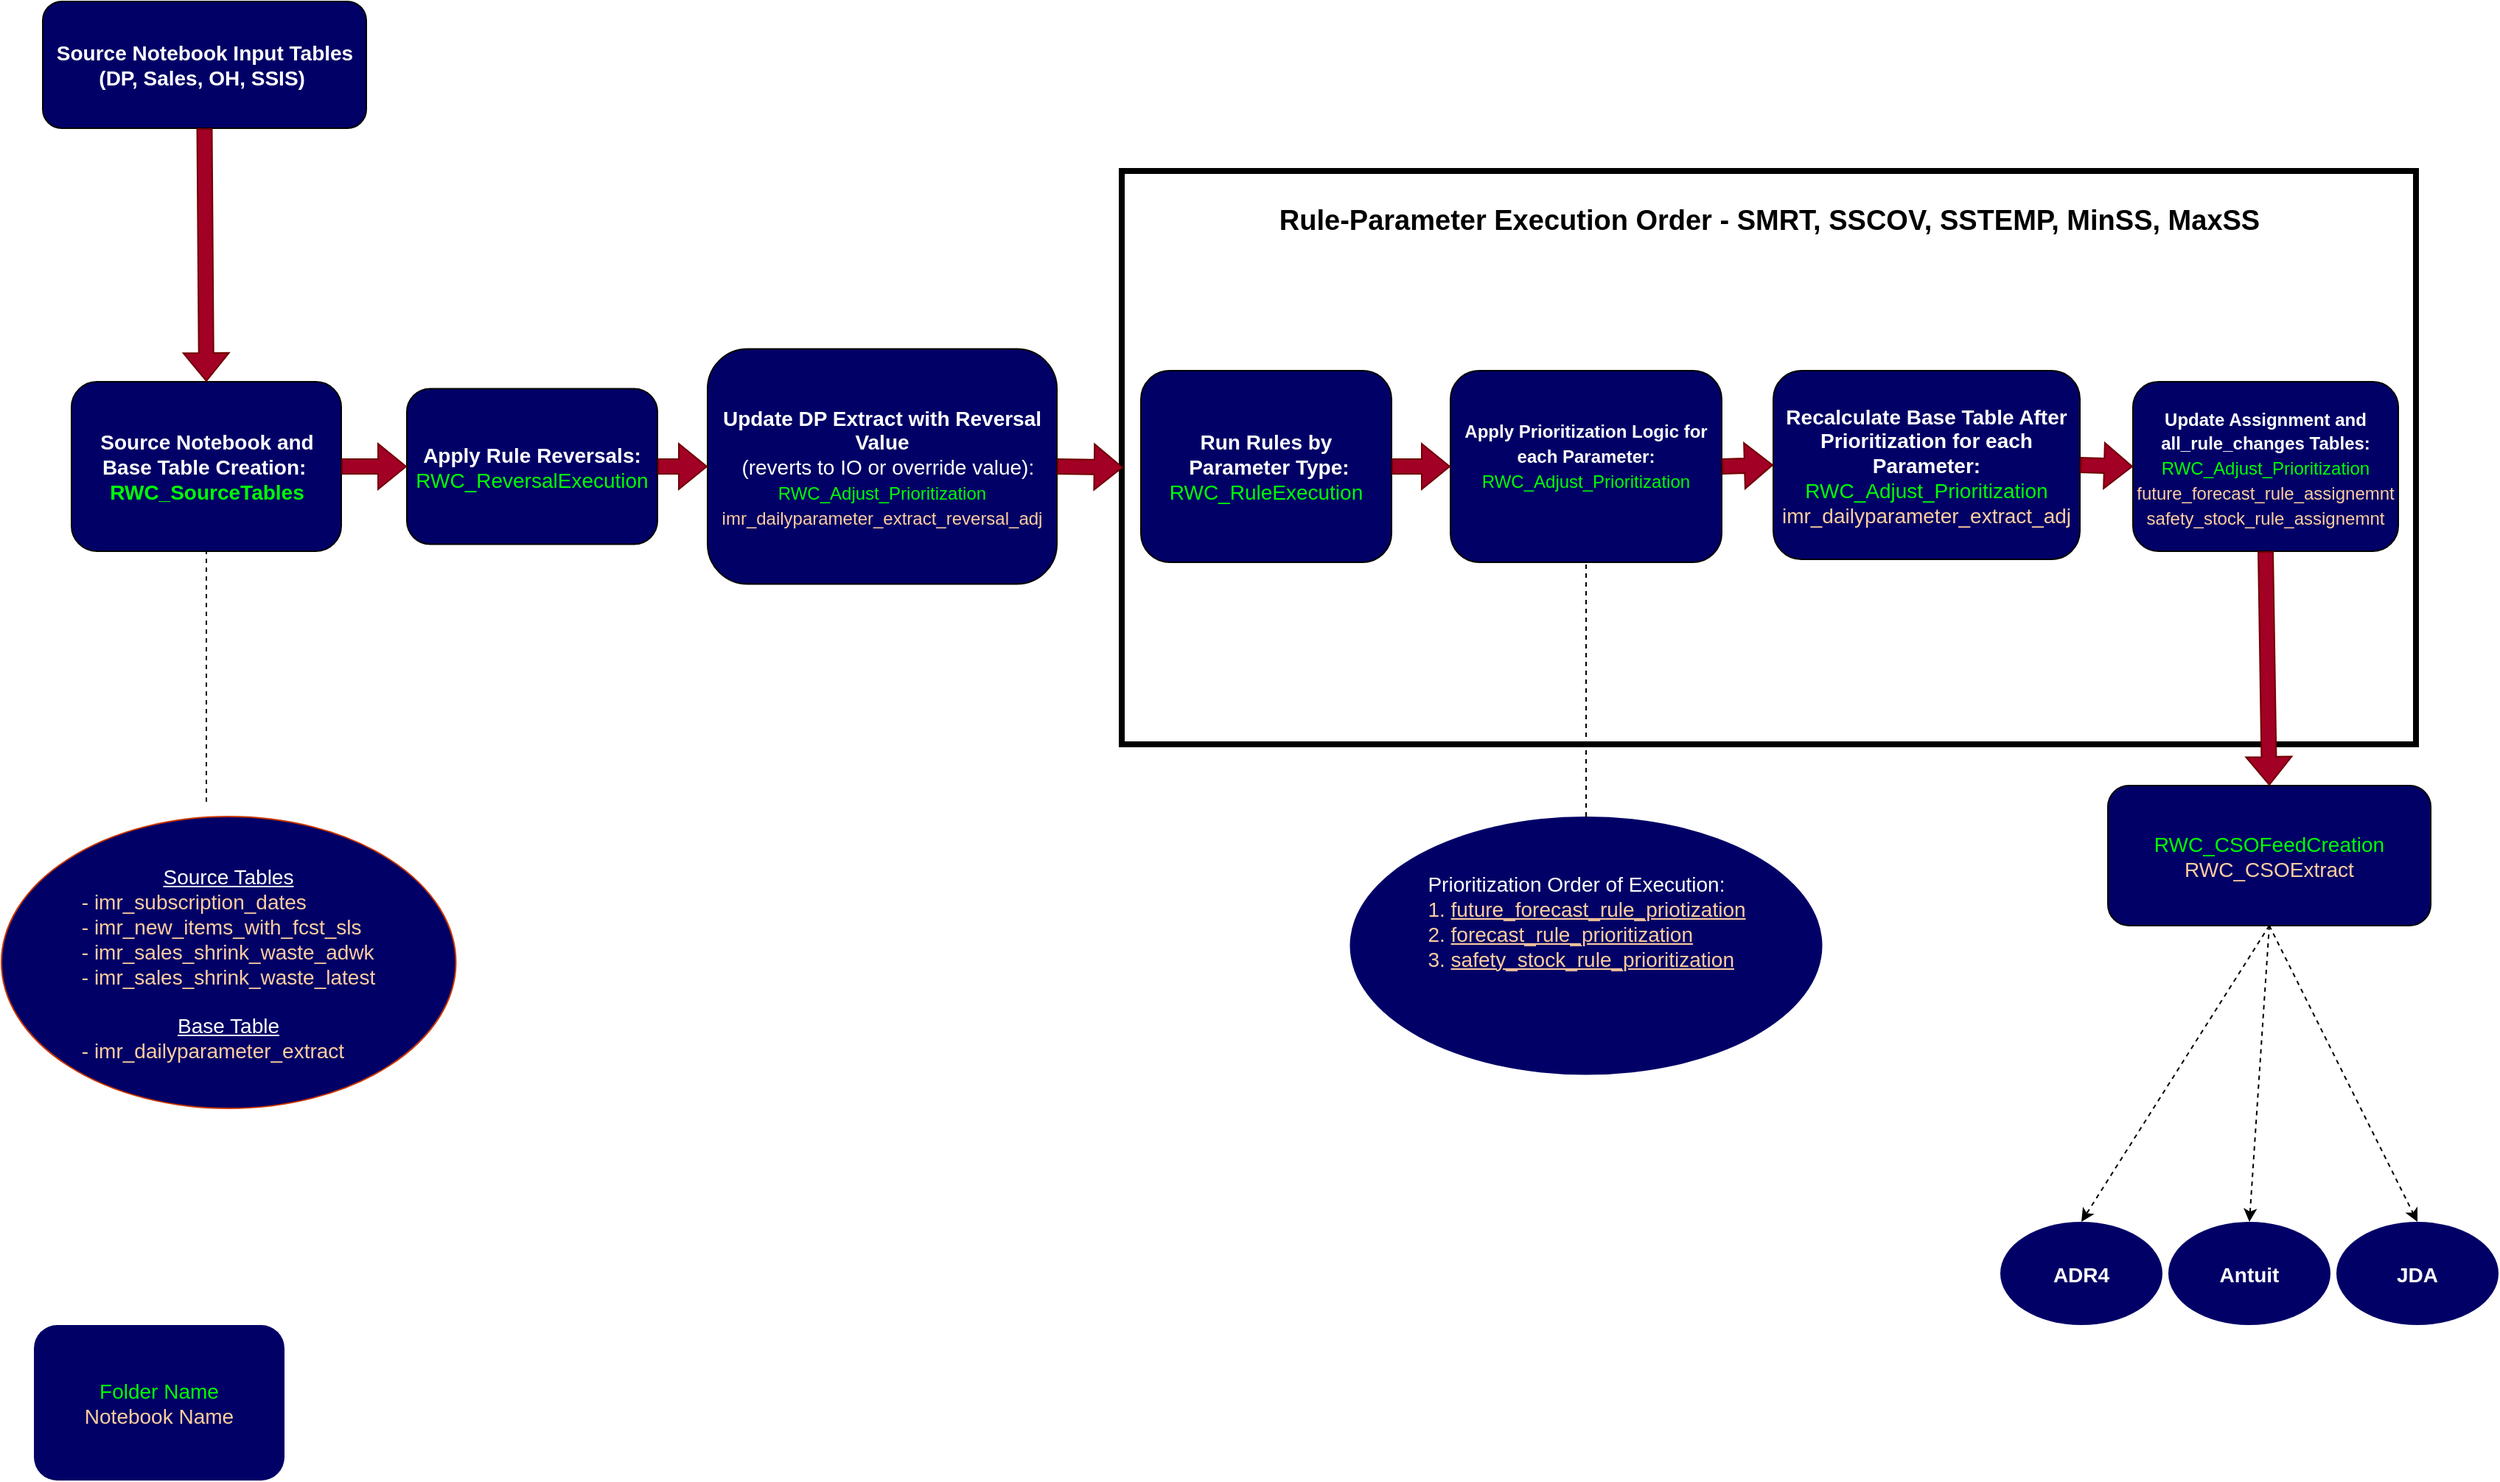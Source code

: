 <mxfile version="20.2.2" type="device" pages="2"><diagram id="yNTmGlAEmicfsNCrdYOY" name="Page-1"><mxGraphModel dx="3537" dy="1023" grid="0" gridSize="10" guides="1" tooltips="1" connect="1" arrows="1" fold="1" page="1" pageScale="1" pageWidth="1700" pageHeight="1100" math="0" shadow="0"><root><mxCell id="0"/><mxCell id="1" parent="0"/><mxCell id="GnfnFtb4_cy0Hr4-PtR--1" value="&lt;font style=&quot;font-size: 14px;&quot;&gt;&lt;font style=&quot;font-size: 14px;&quot; color=&quot;#ffffff&quot;&gt;&lt;b&gt;Source Notebook Input Tables (DP, Sales, OH, SSIS)&amp;nbsp;&lt;/b&gt;&lt;/font&gt;&lt;/font&gt;" style="rounded=1;whiteSpace=wrap;html=1;rotation=0;fillColor=#000066;fontSize=14;" parent="1" vertex="1"><mxGeometry x="-1668" y="76" width="219.5" height="86" as="geometry"/></mxCell><mxCell id="GnfnFtb4_cy0Hr4-PtR--2" value="&lt;p style=&quot;margin-top: 0pt; margin-bottom: 0pt; margin-left: 0in; direction: ltr; unicode-bidi: embed; word-break: normal; font-size: 14px;&quot;&gt;&lt;font color=&quot;#ffffff&quot; style=&quot;font-size: 14px;&quot;&gt;&lt;b&gt;Source Notebook and Base Table &lt;span style=&quot;font-size: 14px;&quot;&gt;Creation:&amp;nbsp;&lt;/span&gt;&lt;/b&gt;&lt;/font&gt;&lt;/p&gt;&lt;b style=&quot;&quot;&gt;&lt;font color=&quot;#00ff00&quot;&gt;RWC_SourceTables&lt;/font&gt;&lt;br&gt;&lt;/b&gt;" style="rounded=1;whiteSpace=wrap;html=1;rotation=0;fillColor=#000066;fontSize=14;" parent="1" vertex="1"><mxGeometry x="-1648.5" y="334" width="183" height="115" as="geometry"/></mxCell><mxCell id="GnfnFtb4_cy0Hr4-PtR--3" value="&lt;p style=&quot;margin-top: 0pt; margin-bottom: 0pt; margin-left: 0in; direction: ltr; unicode-bidi: embed; word-break: normal; font-size: 14px;&quot;&gt;&lt;/p&gt;&lt;font color=&quot;#ffffff&quot; style=&quot;font-size: 14px;&quot;&gt;&lt;span style=&quot;background-color: initial; font-size: 14px;&quot;&gt;&lt;b&gt;Update DP Extract with Reversal Value&lt;br&gt;&amp;nbsp;&amp;nbsp;&lt;/b&gt;(reverts to IO or override value):&lt;br&gt;&lt;/span&gt;&lt;/font&gt;&lt;font style=&quot;font-size: 12px;&quot;&gt;&lt;font color=&quot;#00ff00&quot;&gt;RWC_Adjust_Prioritization&lt;/font&gt;&lt;br&gt;&lt;font color=&quot;#ffce9f&quot;&gt;imr_dailyparameter_extract_reversal_adj&lt;/font&gt;&lt;/font&gt;" style="rounded=1;whiteSpace=wrap;html=1;rotation=0;fillColor=#000066;arcSize=17;fontSize=14;" parent="1" vertex="1"><mxGeometry x="-1217" y="311.75" width="237" height="159.5" as="geometry"/></mxCell><mxCell id="GnfnFtb4_cy0Hr4-PtR--4" value="&lt;p style=&quot;margin-top: 0pt; margin-bottom: 0pt; margin-left: 0in; direction: ltr; unicode-bidi: embed; word-break: normal; font-size: 14px;&quot;&gt;&lt;/p&gt;&lt;span style=&quot;background-color: initial; font-size: 14px;&quot;&gt;&lt;b style=&quot;color: rgb(255, 255, 255);&quot;&gt;Apply Rule Reversals:&lt;/b&gt;&lt;br&gt;&lt;font color=&quot;#00ff00&quot;&gt;RWC_&lt;/font&gt;&lt;/span&gt;&lt;span style=&quot;background-color: initial; font-size: 14px;&quot;&gt;&lt;font color=&quot;#00ff00&quot;&gt;ReversalExecution&lt;/font&gt;&lt;/span&gt;" style="rounded=1;whiteSpace=wrap;html=1;rotation=0;fillColor=#000066;fontSize=14;" parent="1" vertex="1"><mxGeometry x="-1421" y="338.75" width="170" height="105.5" as="geometry"/></mxCell><mxCell id="k1xJIkgW6s5I7IPZYgrX-26" value="" style="verticalLabelPosition=bottom;verticalAlign=top;html=1;shape=mxgraph.basic.rect;fillColor2=none;strokeWidth=4;size=14.12;indent=5;fontSize=14;" parent="1" vertex="1"><mxGeometry x="-936" y="191" width="878" height="389" as="geometry"/></mxCell><mxCell id="k1xJIkgW6s5I7IPZYgrX-31" value="&lt;p style=&quot;margin-top: 0pt; margin-bottom: 0pt; margin-left: 0in; direction: ltr; unicode-bidi: embed; word-break: normal; font-size: 14px;&quot;&gt;&lt;/p&gt;&lt;span style=&quot;color: rgb(255, 255, 255); background-color: initial; font-size: 14px;&quot;&gt;&lt;b&gt;Run Rules by&lt;br&gt;&amp;nbsp;Parameter Type:&lt;/b&gt;&lt;br&gt;&lt;/span&gt;&lt;font color=&quot;#00ff00&quot;&gt;&lt;span style=&quot;background-color: initial;&quot;&gt;RWC_&lt;/span&gt;&lt;span style=&quot;background-color: initial;&quot;&gt;RuleExecution&lt;/span&gt;&lt;/font&gt;" style="rounded=1;whiteSpace=wrap;html=1;rotation=0;fillColor=#000066;fontSize=14;" parent="1" vertex="1"><mxGeometry x="-923" y="326.5" width="170" height="130" as="geometry"/></mxCell><mxCell id="k1xJIkgW6s5I7IPZYgrX-34" value="&lt;font style=&quot;font-size: 14px;&quot;&gt;&lt;b style=&quot;color: rgb(255, 255, 255);&quot;&gt;Recalculate Base Table After Prioritization for each Parameter:&lt;br&gt;&lt;/b&gt;&lt;font color=&quot;#00ff00&quot;&gt;RWC_Adjust_Prioritization&lt;/font&gt;&lt;br&gt;&lt;/font&gt;&lt;font color=&quot;#ffce9f&quot;&gt;imr_dailyparameter_extract_adj&lt;/font&gt;" style="whiteSpace=wrap;html=1;fillColor=#000066;rounded=1;fontSize=14;" parent="1" vertex="1"><mxGeometry x="-494" y="326.5" width="208" height="128" as="geometry"/></mxCell><mxCell id="k1xJIkgW6s5I7IPZYgrX-36" value="&lt;font style=&quot;font-size: 12px;&quot;&gt;&lt;font color=&quot;#ffffff&quot; style=&quot;&quot;&gt;&lt;b style=&quot;&quot;&gt;Update Assignment and all_rule_changes Tables:&lt;/b&gt;&lt;br style=&quot;&quot;&gt;&lt;/font&gt;&lt;font color=&quot;#00ff00&quot;&gt;RWC_Adjust_Prioritization&lt;br&gt;&lt;/font&gt;&lt;/font&gt;&lt;font color=&quot;#ffce9f&quot;&gt;&lt;font style=&quot;font-size: 12px;&quot;&gt;future_forecast_rule_assignemnt&lt;/font&gt;&lt;br&gt;&lt;font style=&quot;font-size: 12px;&quot;&gt;safety_stock_rule_assignemnt&lt;/font&gt;&lt;/font&gt;" style="whiteSpace=wrap;html=1;fillColor=#000066;rounded=1;fontSize=14;" parent="1" vertex="1"><mxGeometry x="-250" y="334" width="180" height="115" as="geometry"/></mxCell><mxCell id="k1xJIkgW6s5I7IPZYgrX-40" value="" style="endArrow=none;dashed=1;html=1;rounded=0;fontSize=14;fontColor=#33001A;entryX=0.5;entryY=1;entryDx=0;entryDy=0;exitX=0.5;exitY=0;exitDx=0;exitDy=0;" parent="1" source="3EH_hlcE33Tdtal4TkZ8-1" target="aYvSOS9Vj9qiKxC63XmV-6" edge="1"><mxGeometry width="50" height="50" relative="1" as="geometry"><mxPoint x="-621" y="652.5" as="sourcePoint"/><mxPoint x="-595.5" y="456.5" as="targetPoint"/></mxGeometry></mxCell><mxCell id="k1xJIkgW6s5I7IPZYgrX-41" value="&lt;p style=&quot;margin-top: 0pt; margin-bottom: 0pt; margin-left: 0in; direction: ltr; unicode-bidi: embed; word-break: normal; font-size: 14px;&quot;&gt;&lt;font color=&quot;#00ff00&quot;&gt;RWC_CSOFeedCreation&lt;/font&gt;&lt;/p&gt;&lt;p style=&quot;margin-top: 0pt; margin-bottom: 0pt; margin-left: 0in; direction: ltr; unicode-bidi: embed; word-break: normal; font-size: 14px;&quot;&gt;&lt;font color=&quot;#ffce9f&quot;&gt;RWC_CSOExtract&lt;/font&gt;&lt;/p&gt;" style="whiteSpace=wrap;html=1;fillColor=#000066;rounded=1;fontSize=14;" parent="1" vertex="1"><mxGeometry x="-267" y="608" width="219" height="95" as="geometry"/></mxCell><mxCell id="k1xJIkgW6s5I7IPZYgrX-71" value="" style="endArrow=classic;html=1;rounded=0;fontSize=14;fontColor=#FFFFFF;exitX=0.5;exitY=1;exitDx=0;exitDy=0;entryX=0.5;entryY=0;entryDx=0;entryDy=0;dashed=1;" parent="1" source="k1xJIkgW6s5I7IPZYgrX-41" target="3EH_hlcE33Tdtal4TkZ8-5" edge="1"><mxGeometry width="50" height="50" relative="1" as="geometry"><mxPoint x="-356" y="766" as="sourcePoint"/><mxPoint x="-294.5" y="882.5" as="targetPoint"/></mxGeometry></mxCell><mxCell id="k1xJIkgW6s5I7IPZYgrX-72" value="" style="endArrow=classic;html=1;rounded=0;fontSize=14;fontColor=#FFFFFF;entryX=0.5;entryY=0;entryDx=0;entryDy=0;dashed=1;exitX=0.5;exitY=1;exitDx=0;exitDy=0;" parent="1" source="k1xJIkgW6s5I7IPZYgrX-41" target="3EH_hlcE33Tdtal4TkZ8-3" edge="1"><mxGeometry width="50" height="50" relative="1" as="geometry"><mxPoint x="-230" y="721" as="sourcePoint"/><mxPoint x="-171" y="877" as="targetPoint"/></mxGeometry></mxCell><mxCell id="k1xJIkgW6s5I7IPZYgrX-73" value="" style="endArrow=classic;html=1;rounded=0;fontSize=14;fontColor=#FFFFFF;entryX=0.5;entryY=0;entryDx=0;entryDy=0;exitX=0.5;exitY=1;exitDx=0;exitDy=0;dashed=1;" parent="1" source="k1xJIkgW6s5I7IPZYgrX-41" target="3EH_hlcE33Tdtal4TkZ8-4" edge="1"><mxGeometry width="50" height="50" relative="1" as="geometry"><mxPoint x="-229" y="728" as="sourcePoint"/><mxPoint x="-58" y="877" as="targetPoint"/></mxGeometry></mxCell><mxCell id="aYvSOS9Vj9qiKxC63XmV-1" value="" style="shape=flexArrow;endArrow=classic;html=1;rounded=0;fillColor=#a20025;strokeColor=#6F0000;exitX=0.5;exitY=1;exitDx=0;exitDy=0;entryX=0.5;entryY=0;entryDx=0;entryDy=0;fontSize=14;" parent="1" source="GnfnFtb4_cy0Hr4-PtR--1" target="GnfnFtb4_cy0Hr4-PtR--2" edge="1"><mxGeometry width="50" height="50" relative="1" as="geometry"><mxPoint x="-1569" y="250" as="sourcePoint"/><mxPoint x="-1569" y="322" as="targetPoint"/></mxGeometry></mxCell><mxCell id="aYvSOS9Vj9qiKxC63XmV-3" value="" style="shape=flexArrow;endArrow=classic;html=1;rounded=0;fontSize=14;fillColor=#a20025;strokeColor=#6F0000;exitX=1;exitY=0.5;exitDx=0;exitDy=0;entryX=0;entryY=0.5;entryDx=0;entryDy=0;" parent="1" source="GnfnFtb4_cy0Hr4-PtR--2" target="GnfnFtb4_cy0Hr4-PtR--4" edge="1"><mxGeometry width="50" height="50" relative="1" as="geometry"><mxPoint x="-1511" y="543" as="sourcePoint"/><mxPoint x="-1427" y="543" as="targetPoint"/></mxGeometry></mxCell><mxCell id="aYvSOS9Vj9qiKxC63XmV-5" value="&lt;font style=&quot;font-size: 14px;&quot;&gt;&lt;u style=&quot;color: rgb(255, 255, 255);&quot;&gt;Source Tables&lt;/u&gt;&lt;br&gt;&lt;div style=&quot;text-align: left;&quot;&gt;&lt;font color=&quot;#ffce9f&quot;&gt;&lt;span style=&quot;background-color: initial;&quot;&gt;- imr_subscription_dates&lt;/span&gt;&lt;br&gt;&lt;span style=&quot;background-color: initial;&quot;&gt;- imr_new_items_with_fcst_sls&lt;/span&gt;&lt;br&gt;&lt;span style=&quot;background-color: initial;&quot;&gt;- imr_sales_shrink_waste_adwk&lt;/span&gt;&lt;br&gt;&lt;span style=&quot;background-color: initial;&quot;&gt;- imr_sales_shrink_waste_latest&lt;/span&gt;&lt;/font&gt;&lt;br&gt;&lt;/div&gt;&lt;div style=&quot;color: rgb(255, 255, 255);&quot;&gt;&lt;u style=&quot;background-color: initial;&quot;&gt;&lt;br&gt;&lt;/u&gt;&lt;/div&gt;&lt;div style=&quot;color: rgb(255, 255, 255);&quot;&gt;&lt;u style=&quot;background-color: initial;&quot;&gt;Base Table&lt;/u&gt;&lt;br&gt;&lt;/div&gt;&lt;div style=&quot;text-align: left;&quot;&gt;&lt;font color=&quot;#ffce9f&quot;&gt;- imr_dailyparameter_extract&lt;/font&gt;&lt;/div&gt;&lt;/font&gt;" style="ellipse;whiteSpace=wrap;html=1;fontSize=16;fillColor=#000066;fontColor=#000000;strokeColor=#C73500;" parent="1" vertex="1"><mxGeometry x="-1696" y="629" width="308.25" height="198" as="geometry"/></mxCell><mxCell id="aYvSOS9Vj9qiKxC63XmV-6" value="&lt;p style=&quot;margin-top: 0pt; margin-bottom: 0pt; margin-left: 0in; direction: ltr; unicode-bidi: embed; word-break: normal; font-size: 14px;&quot;&gt;&lt;/p&gt;&lt;font style=&quot;&quot;&gt;&lt;span style=&quot;background-color: initial; color: rgb(255, 255, 255);&quot;&gt;&lt;b style=&quot;&quot;&gt;&lt;font style=&quot;font-size: 12px;&quot;&gt;Apply Prioritization Logic for each Parameter:&lt;br&gt;&lt;/font&gt;&lt;/b&gt;&lt;/span&gt;&lt;font style=&quot;&quot;&gt;&lt;font style=&quot;font-size: 12px;&quot;&gt;&lt;font style=&quot;&quot; color=&quot;#00ff00&quot;&gt;RWC_Adjust_Prioritization&lt;/font&gt;&lt;br&gt;&lt;/font&gt;&lt;br&gt;&lt;/font&gt;&lt;/font&gt;" style="rounded=1;whiteSpace=wrap;html=1;rotation=0;fillColor=#000066;fontSize=14;" parent="1" vertex="1"><mxGeometry x="-713" y="326.5" width="184" height="130" as="geometry"/></mxCell><mxCell id="aYvSOS9Vj9qiKxC63XmV-8" value="" style="shape=flexArrow;endArrow=classic;html=1;rounded=0;fontSize=14;fillColor=#a20025;strokeColor=#6F0000;exitX=1;exitY=0.5;exitDx=0;exitDy=0;entryX=0;entryY=0.5;entryDx=0;entryDy=0;" parent="1" source="GnfnFtb4_cy0Hr4-PtR--4" target="GnfnFtb4_cy0Hr4-PtR--3" edge="1"><mxGeometry width="50" height="50" relative="1" as="geometry"><mxPoint x="-1271" y="475" as="sourcePoint"/><mxPoint x="-1222.5" y="475" as="targetPoint"/></mxGeometry></mxCell><mxCell id="aYvSOS9Vj9qiKxC63XmV-9" value="" style="shape=flexArrow;endArrow=classic;html=1;rounded=0;fontSize=14;fillColor=#a20025;strokeColor=#6F0000;exitX=1;exitY=0.5;exitDx=0;exitDy=0;entryX=0.001;entryY=0.517;entryDx=0;entryDy=0;entryPerimeter=0;" parent="1" source="GnfnFtb4_cy0Hr4-PtR--3" target="k1xJIkgW6s5I7IPZYgrX-26" edge="1"><mxGeometry width="50" height="50" relative="1" as="geometry"><mxPoint x="-1003" y="509" as="sourcePoint"/><mxPoint x="-954.5" y="509" as="targetPoint"/></mxGeometry></mxCell><mxCell id="aYvSOS9Vj9qiKxC63XmV-10" value="" style="shape=flexArrow;endArrow=classic;html=1;rounded=0;fontSize=14;fillColor=#a20025;strokeColor=#6F0000;exitX=1;exitY=0.5;exitDx=0;exitDy=0;entryX=0;entryY=0.5;entryDx=0;entryDy=0;" parent="1" source="k1xJIkgW6s5I7IPZYgrX-31" target="aYvSOS9Vj9qiKxC63XmV-6" edge="1"><mxGeometry width="50" height="50" relative="1" as="geometry"><mxPoint x="-745" y="476" as="sourcePoint"/><mxPoint x="-696.5" y="476" as="targetPoint"/></mxGeometry></mxCell><mxCell id="aYvSOS9Vj9qiKxC63XmV-11" value="" style="shape=flexArrow;endArrow=classic;html=1;rounded=0;fontSize=14;fillColor=#a20025;strokeColor=#6F0000;exitX=1;exitY=0.5;exitDx=0;exitDy=0;entryX=0;entryY=0.5;entryDx=0;entryDy=0;" parent="1" source="aYvSOS9Vj9qiKxC63XmV-6" target="k1xJIkgW6s5I7IPZYgrX-34" edge="1"><mxGeometry width="50" height="50" relative="1" as="geometry"><mxPoint x="-501.5" y="486" as="sourcePoint"/><mxPoint x="-453" y="486" as="targetPoint"/></mxGeometry></mxCell><mxCell id="aYvSOS9Vj9qiKxC63XmV-12" value="" style="shape=flexArrow;endArrow=classic;html=1;rounded=0;fontSize=14;fillColor=#a20025;strokeColor=#6F0000;exitX=1;exitY=0.5;exitDx=0;exitDy=0;entryX=0;entryY=0.5;entryDx=0;entryDy=0;" parent="1" source="k1xJIkgW6s5I7IPZYgrX-34" target="k1xJIkgW6s5I7IPZYgrX-36" edge="1"><mxGeometry width="50" height="50" relative="1" as="geometry"><mxPoint x="-266.25" y="499" as="sourcePoint"/><mxPoint x="-217.75" y="499" as="targetPoint"/></mxGeometry></mxCell><mxCell id="aYvSOS9Vj9qiKxC63XmV-13" value="" style="shape=flexArrow;endArrow=classic;html=1;rounded=0;fontSize=14;entryX=0.5;entryY=0;entryDx=0;entryDy=0;exitX=0.5;exitY=1;exitDx=0;exitDy=0;fillColor=#a20025;strokeColor=#6F0000;" parent="1" source="k1xJIkgW6s5I7IPZYgrX-36" target="k1xJIkgW6s5I7IPZYgrX-41" edge="1"><mxGeometry width="50" height="50" relative="1" as="geometry"><mxPoint x="-625" y="537" as="sourcePoint"/><mxPoint x="-575" y="487" as="targetPoint"/></mxGeometry></mxCell><mxCell id="3EH_hlcE33Tdtal4TkZ8-1" value="&lt;div style=&quot;font-size: 14px; text-align: left;&quot;&gt;&lt;span style=&quot;background-color: initial; color: rgb(255, 255, 255);&quot;&gt;Prioritization Order of Execution:&lt;/span&gt;&lt;br&gt;&lt;/div&gt;&lt;font style=&quot;font-size: 14px;&quot;&gt;&lt;div style=&quot;text-align: left;&quot;&gt;&lt;font color=&quot;#ffce9f&quot;&gt;&lt;span style=&quot;background-color: initial;&quot;&gt;1.&amp;nbsp;&lt;/span&gt;&lt;u style=&quot;background-color: initial;&quot;&gt;future_forecast_rule_priotization&lt;/u&gt;&lt;/font&gt;&lt;/div&gt;&lt;div style=&quot;text-align: left;&quot;&gt;&lt;font color=&quot;#ffce9f&quot;&gt;&lt;span style=&quot;background-color: initial;&quot;&gt;2.&amp;nbsp;&lt;/span&gt;&lt;u style=&quot;background-color: initial;&quot;&gt;forecast_rule_prioritization&lt;/u&gt;&lt;/font&gt;&lt;/div&gt;&lt;div style=&quot;text-align: left;&quot;&gt;&lt;font color=&quot;#ffce9f&quot;&gt;&lt;span style=&quot;background-color: initial;&quot;&gt;3.&amp;nbsp;&lt;/span&gt;&lt;u style=&quot;background-color: initial;&quot;&gt;safety_stock_rule_prioritization&lt;/u&gt;&lt;/font&gt;&lt;/div&gt;&lt;div style=&quot;color: rgb(255, 255, 255); text-align: left;&quot;&gt;&lt;u style=&quot;background-color: initial;&quot;&gt;&lt;br&gt;&lt;/u&gt;&lt;/div&gt;&lt;div style=&quot;color: rgb(255, 255, 255);&quot;&gt;&lt;u style=&quot;background-color: initial;&quot;&gt;&lt;br&gt;&lt;/u&gt;&lt;/div&gt;&lt;/font&gt;" style="ellipse;whiteSpace=wrap;html=1;fontSize=19;strokeWidth=4;fillColor=#000066;fontColor=#000000;strokeColor=none;" parent="1" vertex="1"><mxGeometry x="-781.25" y="629" width="320.5" height="175.25" as="geometry"/></mxCell><mxCell id="3EH_hlcE33Tdtal4TkZ8-3" value="&lt;b style=&quot;color: rgb(255, 255, 255); font-size: 14px;&quot;&gt;Antuit&lt;/b&gt;" style="ellipse;whiteSpace=wrap;html=1;fontSize=19;strokeWidth=4;fillColor=#000066;strokeColor=none;fontColor=#000000;" parent="1" vertex="1"><mxGeometry x="-226" y="904" width="110" height="70" as="geometry"/></mxCell><mxCell id="3EH_hlcE33Tdtal4TkZ8-4" value="&lt;b style=&quot;color: rgb(255, 255, 255); font-size: 14px;&quot;&gt;JDA&lt;/b&gt;" style="ellipse;whiteSpace=wrap;html=1;fontSize=19;strokeWidth=4;fillColor=#000066;strokeColor=none;fontColor=#000000;" parent="1" vertex="1"><mxGeometry x="-112" y="904" width="110" height="70" as="geometry"/></mxCell><mxCell id="3EH_hlcE33Tdtal4TkZ8-5" value="&lt;b style=&quot;color: rgb(255, 255, 255); font-size: 14px;&quot;&gt;ADR4&lt;/b&gt;" style="ellipse;whiteSpace=wrap;html=1;fontSize=19;strokeWidth=4;fillColor=#000066;strokeColor=none;fontColor=#000000;" parent="1" vertex="1"><mxGeometry x="-340" y="904" width="110" height="70" as="geometry"/></mxCell><mxCell id="RP3VVXkeU3tWv7MzNlkt-2" value="&lt;font style=&quot;font-size: 19px;&quot;&gt;&lt;b&gt;Rule-Parameter Execution Order - SMRT, SSCOV, SSTEMP, MinSS, MaxSS&lt;/b&gt;&lt;/font&gt;" style="text;html=1;align=center;verticalAlign=middle;resizable=0;points=[];autosize=1;strokeColor=none;fillColor=none;" parent="1" vertex="1"><mxGeometry x="-838.5" y="207" width="683" height="35" as="geometry"/></mxCell><mxCell id="puZ2AIJaLQFLKrMVg4g0-2" value="&lt;font color=&quot;#00ff00&quot;&gt;Folder Name&lt;/font&gt;&lt;br&gt;&lt;font color=&quot;#ffce9f&quot;&gt;Notebook Name&lt;/font&gt;&lt;br&gt;&lt;p style=&quot;margin-top: 0pt; margin-bottom: 0pt; margin-left: 0in; direction: ltr; unicode-bidi: embed; word-break: normal; font-size: 14px;&quot;&gt;&lt;/p&gt;" style="rounded=1;whiteSpace=wrap;html=1;rotation=0;fillColor=#000066;fontSize=14;strokeColor=none;" parent="1" vertex="1"><mxGeometry x="-1674" y="974" width="170" height="105.5" as="geometry"/></mxCell><mxCell id="puZ2AIJaLQFLKrMVg4g0-3" value="" style="endArrow=none;dashed=1;html=1;rounded=0;fontSize=12;fontColor=#FFCE9F;strokeColor=default;entryX=0.5;entryY=1;entryDx=0;entryDy=0;" parent="1" target="GnfnFtb4_cy0Hr4-PtR--2" edge="1"><mxGeometry width="50" height="50" relative="1" as="geometry"><mxPoint x="-1557" y="619" as="sourcePoint"/><mxPoint x="-1547" y="459" as="targetPoint"/></mxGeometry></mxCell></root></mxGraphModel></diagram><diagram id="ovsEemLQURzjgjKXSBNl" name="Page-2"><mxGraphModel dx="1994" dy="682" grid="1" gridSize="10" guides="1" tooltips="1" connect="1" arrows="1" fold="1" page="1" pageScale="1" pageWidth="850" pageHeight="1100" math="0" shadow="0"><root><mxCell id="0"/><mxCell id="1" parent="0"/><mxCell id="uwNCYjKHiL1oiWfOYCzI-2" value="STUDENT" style="shape=table;startSize=30;container=1;collapsible=1;childLayout=tableLayout;fixedRows=1;rowLines=0;fontStyle=1;align=center;resizeLast=1;" vertex="1" parent="1"><mxGeometry x="350" y="20" width="180" height="160" as="geometry"/></mxCell><mxCell id="uwNCYjKHiL1oiWfOYCzI-3" value="" style="shape=tableRow;horizontal=0;startSize=0;swimlaneHead=0;swimlaneBody=0;fillColor=none;collapsible=0;dropTarget=0;points=[[0,0.5],[1,0.5]];portConstraint=eastwest;top=0;left=0;right=0;bottom=1;" vertex="1" parent="uwNCYjKHiL1oiWfOYCzI-2"><mxGeometry y="30" width="180" height="30" as="geometry"/></mxCell><mxCell id="uwNCYjKHiL1oiWfOYCzI-4" value="PK" style="shape=partialRectangle;connectable=0;fillColor=none;top=0;left=0;bottom=0;right=0;fontStyle=1;overflow=hidden;" vertex="1" parent="uwNCYjKHiL1oiWfOYCzI-3"><mxGeometry width="30" height="30" as="geometry"><mxRectangle width="30" height="30" as="alternateBounds"/></mxGeometry></mxCell><mxCell id="uwNCYjKHiL1oiWfOYCzI-5" value="Student_ID" style="shape=partialRectangle;connectable=0;fillColor=none;top=0;left=0;bottom=0;right=0;align=left;spacingLeft=6;fontStyle=5;overflow=hidden;" vertex="1" parent="uwNCYjKHiL1oiWfOYCzI-3"><mxGeometry x="30" width="150" height="30" as="geometry"><mxRectangle width="150" height="30" as="alternateBounds"/></mxGeometry></mxCell><mxCell id="uwNCYjKHiL1oiWfOYCzI-6" value="" style="shape=tableRow;horizontal=0;startSize=0;swimlaneHead=0;swimlaneBody=0;fillColor=none;collapsible=0;dropTarget=0;points=[[0,0.5],[1,0.5]];portConstraint=eastwest;top=0;left=0;right=0;bottom=0;" vertex="1" parent="uwNCYjKHiL1oiWfOYCzI-2"><mxGeometry y="60" width="180" height="30" as="geometry"/></mxCell><mxCell id="uwNCYjKHiL1oiWfOYCzI-7" value="" style="shape=partialRectangle;connectable=0;fillColor=none;top=0;left=0;bottom=0;right=0;editable=1;overflow=hidden;" vertex="1" parent="uwNCYjKHiL1oiWfOYCzI-6"><mxGeometry width="30" height="30" as="geometry"><mxRectangle width="30" height="30" as="alternateBounds"/></mxGeometry></mxCell><mxCell id="uwNCYjKHiL1oiWfOYCzI-8" value="Student_Name" style="shape=partialRectangle;connectable=0;fillColor=none;top=0;left=0;bottom=0;right=0;align=left;spacingLeft=6;overflow=hidden;fontStyle=1" vertex="1" parent="uwNCYjKHiL1oiWfOYCzI-6"><mxGeometry x="30" width="150" height="30" as="geometry"><mxRectangle width="150" height="30" as="alternateBounds"/></mxGeometry></mxCell><mxCell id="uwNCYjKHiL1oiWfOYCzI-9" value="" style="shape=tableRow;horizontal=0;startSize=0;swimlaneHead=0;swimlaneBody=0;fillColor=none;collapsible=0;dropTarget=0;points=[[0,0.5],[1,0.5]];portConstraint=eastwest;top=0;left=0;right=0;bottom=0;" vertex="1" parent="uwNCYjKHiL1oiWfOYCzI-2"><mxGeometry y="90" width="180" height="30" as="geometry"/></mxCell><mxCell id="uwNCYjKHiL1oiWfOYCzI-10" value="" style="shape=partialRectangle;connectable=0;fillColor=none;top=0;left=0;bottom=0;right=0;editable=1;overflow=hidden;" vertex="1" parent="uwNCYjKHiL1oiWfOYCzI-9"><mxGeometry width="30" height="30" as="geometry"><mxRectangle width="30" height="30" as="alternateBounds"/></mxGeometry></mxCell><mxCell id="uwNCYjKHiL1oiWfOYCzI-11" value="Student_Address" style="shape=partialRectangle;connectable=0;fillColor=none;top=0;left=0;bottom=0;right=0;align=left;spacingLeft=6;overflow=hidden;fontStyle=1" vertex="1" parent="uwNCYjKHiL1oiWfOYCzI-9"><mxGeometry x="30" width="150" height="30" as="geometry"><mxRectangle width="150" height="30" as="alternateBounds"/></mxGeometry></mxCell><mxCell id="uwNCYjKHiL1oiWfOYCzI-12" value="" style="shape=tableRow;horizontal=0;startSize=0;swimlaneHead=0;swimlaneBody=0;fillColor=none;collapsible=0;dropTarget=0;points=[[0,0.5],[1,0.5]];portConstraint=eastwest;top=0;left=0;right=0;bottom=0;" vertex="1" parent="uwNCYjKHiL1oiWfOYCzI-2"><mxGeometry y="120" width="180" height="30" as="geometry"/></mxCell><mxCell id="uwNCYjKHiL1oiWfOYCzI-13" value="FK" style="shape=partialRectangle;connectable=0;fillColor=none;top=0;left=0;bottom=0;right=0;editable=1;overflow=hidden;fontStyle=1" vertex="1" parent="uwNCYjKHiL1oiWfOYCzI-12"><mxGeometry width="30" height="30" as="geometry"><mxRectangle width="30" height="30" as="alternateBounds"/></mxGeometry></mxCell><mxCell id="uwNCYjKHiL1oiWfOYCzI-14" value="Seat_No" style="shape=partialRectangle;connectable=0;fillColor=none;top=0;left=0;bottom=0;right=0;align=left;spacingLeft=6;overflow=hidden;fontStyle=1" vertex="1" parent="uwNCYjKHiL1oiWfOYCzI-12"><mxGeometry x="30" width="150" height="30" as="geometry"><mxRectangle width="150" height="30" as="alternateBounds"/></mxGeometry></mxCell><mxCell id="uwNCYjKHiL1oiWfOYCzI-15" value="SEAT" style="shape=table;startSize=30;container=1;collapsible=1;childLayout=tableLayout;fixedRows=1;rowLines=0;fontStyle=1;align=center;resizeLast=1;" vertex="1" parent="1"><mxGeometry x="30" y="20" width="180" height="120" as="geometry"/></mxCell><mxCell id="uwNCYjKHiL1oiWfOYCzI-16" value="" style="shape=tableRow;horizontal=0;startSize=0;swimlaneHead=0;swimlaneBody=0;fillColor=none;collapsible=0;dropTarget=0;points=[[0,0.5],[1,0.5]];portConstraint=eastwest;top=0;left=0;right=0;bottom=1;" vertex="1" parent="uwNCYjKHiL1oiWfOYCzI-15"><mxGeometry y="30" width="180" height="30" as="geometry"/></mxCell><mxCell id="uwNCYjKHiL1oiWfOYCzI-17" value="PK" style="shape=partialRectangle;connectable=0;fillColor=none;top=0;left=0;bottom=0;right=0;fontStyle=1;overflow=hidden;" vertex="1" parent="uwNCYjKHiL1oiWfOYCzI-16"><mxGeometry width="30" height="30" as="geometry"><mxRectangle width="30" height="30" as="alternateBounds"/></mxGeometry></mxCell><mxCell id="uwNCYjKHiL1oiWfOYCzI-18" value="Seat_No" style="shape=partialRectangle;connectable=0;fillColor=none;top=0;left=0;bottom=0;right=0;align=left;spacingLeft=6;fontStyle=5;overflow=hidden;" vertex="1" parent="uwNCYjKHiL1oiWfOYCzI-16"><mxGeometry x="30" width="150" height="30" as="geometry"><mxRectangle width="150" height="30" as="alternateBounds"/></mxGeometry></mxCell><mxCell id="uwNCYjKHiL1oiWfOYCzI-19" value="" style="shape=tableRow;horizontal=0;startSize=0;swimlaneHead=0;swimlaneBody=0;fillColor=none;collapsible=0;dropTarget=0;points=[[0,0.5],[1,0.5]];portConstraint=eastwest;top=0;left=0;right=0;bottom=0;fontStyle=1" vertex="1" parent="uwNCYjKHiL1oiWfOYCzI-15"><mxGeometry y="60" width="180" height="30" as="geometry"/></mxCell><mxCell id="uwNCYjKHiL1oiWfOYCzI-20" value="" style="shape=partialRectangle;connectable=0;fillColor=none;top=0;left=0;bottom=0;right=0;editable=1;overflow=hidden;" vertex="1" parent="uwNCYjKHiL1oiWfOYCzI-19"><mxGeometry width="30" height="30" as="geometry"><mxRectangle width="30" height="30" as="alternateBounds"/></mxGeometry></mxCell><mxCell id="uwNCYjKHiL1oiWfOYCzI-21" value="Seat_Position" style="shape=partialRectangle;connectable=0;fillColor=none;top=0;left=0;bottom=0;right=0;align=left;spacingLeft=6;overflow=hidden;fontStyle=1" vertex="1" parent="uwNCYjKHiL1oiWfOYCzI-19"><mxGeometry x="30" width="150" height="30" as="geometry"><mxRectangle width="150" height="30" as="alternateBounds"/></mxGeometry></mxCell><mxCell id="uwNCYjKHiL1oiWfOYCzI-22" value="" style="shape=tableRow;horizontal=0;startSize=0;swimlaneHead=0;swimlaneBody=0;fillColor=none;collapsible=0;dropTarget=0;points=[[0,0.5],[1,0.5]];portConstraint=eastwest;top=0;left=0;right=0;bottom=0;" vertex="1" parent="uwNCYjKHiL1oiWfOYCzI-15"><mxGeometry y="90" width="180" height="30" as="geometry"/></mxCell><mxCell id="uwNCYjKHiL1oiWfOYCzI-23" value="" style="shape=partialRectangle;connectable=0;fillColor=none;top=0;left=0;bottom=0;right=0;editable=1;overflow=hidden;" vertex="1" parent="uwNCYjKHiL1oiWfOYCzI-22"><mxGeometry width="30" height="30" as="geometry"><mxRectangle width="30" height="30" as="alternateBounds"/></mxGeometry></mxCell><mxCell id="uwNCYjKHiL1oiWfOYCzI-24" value="" style="shape=partialRectangle;connectable=0;fillColor=none;top=0;left=0;bottom=0;right=0;align=left;spacingLeft=6;overflow=hidden;" vertex="1" parent="uwNCYjKHiL1oiWfOYCzI-22"><mxGeometry x="30" width="150" height="30" as="geometry"><mxRectangle width="150" height="30" as="alternateBounds"/></mxGeometry></mxCell><mxCell id="uwNCYjKHiL1oiWfOYCzI-28" value="COURSE" style="shape=table;startSize=30;container=1;collapsible=1;childLayout=tableLayout;fixedRows=1;rowLines=0;fontStyle=1;align=center;resizeLast=1;" vertex="1" parent="1"><mxGeometry x="335" y="245" width="180" height="130" as="geometry"/></mxCell><mxCell id="uwNCYjKHiL1oiWfOYCzI-29" value="" style="shape=tableRow;horizontal=0;startSize=0;swimlaneHead=0;swimlaneBody=0;fillColor=none;collapsible=0;dropTarget=0;points=[[0,0.5],[1,0.5]];portConstraint=eastwest;top=0;left=0;right=0;bottom=1;" vertex="1" parent="uwNCYjKHiL1oiWfOYCzI-28"><mxGeometry y="30" width="180" height="30" as="geometry"/></mxCell><mxCell id="uwNCYjKHiL1oiWfOYCzI-30" value="PK" style="shape=partialRectangle;connectable=0;fillColor=none;top=0;left=0;bottom=0;right=0;fontStyle=1;overflow=hidden;" vertex="1" parent="uwNCYjKHiL1oiWfOYCzI-29"><mxGeometry width="30" height="30" as="geometry"><mxRectangle width="30" height="30" as="alternateBounds"/></mxGeometry></mxCell><mxCell id="uwNCYjKHiL1oiWfOYCzI-31" value="Course_Number" style="shape=partialRectangle;connectable=0;fillColor=none;top=0;left=0;bottom=0;right=0;align=left;spacingLeft=6;fontStyle=5;overflow=hidden;" vertex="1" parent="uwNCYjKHiL1oiWfOYCzI-29"><mxGeometry x="30" width="150" height="30" as="geometry"><mxRectangle width="150" height="30" as="alternateBounds"/></mxGeometry></mxCell><mxCell id="uwNCYjKHiL1oiWfOYCzI-32" value="" style="shape=tableRow;horizontal=0;startSize=0;swimlaneHead=0;swimlaneBody=0;fillColor=none;collapsible=0;dropTarget=0;points=[[0,0.5],[1,0.5]];portConstraint=eastwest;top=0;left=0;right=0;bottom=0;" vertex="1" parent="uwNCYjKHiL1oiWfOYCzI-28"><mxGeometry y="60" width="180" height="30" as="geometry"/></mxCell><mxCell id="uwNCYjKHiL1oiWfOYCzI-33" value="" style="shape=partialRectangle;connectable=0;fillColor=none;top=0;left=0;bottom=0;right=0;editable=1;overflow=hidden;" vertex="1" parent="uwNCYjKHiL1oiWfOYCzI-32"><mxGeometry width="30" height="30" as="geometry"><mxRectangle width="30" height="30" as="alternateBounds"/></mxGeometry></mxCell><mxCell id="uwNCYjKHiL1oiWfOYCzI-34" value="Course_Name" style="shape=partialRectangle;connectable=0;fillColor=none;top=0;left=0;bottom=0;right=0;align=left;spacingLeft=6;overflow=hidden;fontStyle=1" vertex="1" parent="uwNCYjKHiL1oiWfOYCzI-32"><mxGeometry x="30" width="150" height="30" as="geometry"><mxRectangle width="150" height="30" as="alternateBounds"/></mxGeometry></mxCell><mxCell id="uwNCYjKHiL1oiWfOYCzI-35" value="" style="shape=tableRow;horizontal=0;startSize=0;swimlaneHead=0;swimlaneBody=0;fillColor=none;collapsible=0;dropTarget=0;points=[[0,0.5],[1,0.5]];portConstraint=eastwest;top=0;left=0;right=0;bottom=0;fontStyle=1" vertex="1" parent="uwNCYjKHiL1oiWfOYCzI-28"><mxGeometry y="90" width="180" height="30" as="geometry"/></mxCell><mxCell id="uwNCYjKHiL1oiWfOYCzI-36" value="" style="shape=partialRectangle;connectable=0;fillColor=none;top=0;left=0;bottom=0;right=0;editable=1;overflow=hidden;" vertex="1" parent="uwNCYjKHiL1oiWfOYCzI-35"><mxGeometry width="30" height="30" as="geometry"><mxRectangle width="30" height="30" as="alternateBounds"/></mxGeometry></mxCell><mxCell id="uwNCYjKHiL1oiWfOYCzI-37" value="Course_Desc" style="shape=partialRectangle;connectable=0;fillColor=none;top=0;left=0;bottom=0;right=0;align=left;spacingLeft=6;overflow=hidden;fontStyle=1" vertex="1" parent="uwNCYjKHiL1oiWfOYCzI-35"><mxGeometry x="30" width="150" height="30" as="geometry"><mxRectangle width="150" height="30" as="alternateBounds"/></mxGeometry></mxCell><mxCell id="uwNCYjKHiL1oiWfOYCzI-41" value="" style="edgeStyle=entityRelationEdgeStyle;fontSize=12;html=1;endArrow=ERmandOne;startArrow=none;rounded=0;exitX=1;exitY=0.5;exitDx=0;exitDy=0;jumpSize=11;endSize=12;startSize=12;" edge="1" parent="1" source="uwNCYjKHiL1oiWfOYCzI-83" target="uwNCYjKHiL1oiWfOYCzI-16"><mxGeometry width="100" height="100" relative="1" as="geometry"><mxPoint x="484" y="85" as="sourcePoint"/><mxPoint x="614" y="85" as="targetPoint"/></mxGeometry></mxCell><mxCell id="uwNCYjKHiL1oiWfOYCzI-44" value="INSTRUCTOR" style="shape=table;startSize=30;container=1;collapsible=1;childLayout=tableLayout;fixedRows=1;rowLines=0;fontStyle=1;align=center;resizeLast=1;" vertex="1" parent="1"><mxGeometry x="40" y="400" width="180" height="150" as="geometry"/></mxCell><mxCell id="uwNCYjKHiL1oiWfOYCzI-45" value="" style="shape=tableRow;horizontal=0;startSize=0;swimlaneHead=0;swimlaneBody=0;fillColor=none;collapsible=0;dropTarget=0;points=[[0,0.5],[1,0.5]];portConstraint=eastwest;top=0;left=0;right=0;bottom=1;" vertex="1" parent="uwNCYjKHiL1oiWfOYCzI-44"><mxGeometry y="30" width="180" height="30" as="geometry"/></mxCell><mxCell id="uwNCYjKHiL1oiWfOYCzI-46" value="PK" style="shape=partialRectangle;connectable=0;fillColor=none;top=0;left=0;bottom=0;right=0;fontStyle=1;overflow=hidden;" vertex="1" parent="uwNCYjKHiL1oiWfOYCzI-45"><mxGeometry width="30" height="30" as="geometry"><mxRectangle width="30" height="30" as="alternateBounds"/></mxGeometry></mxCell><mxCell id="uwNCYjKHiL1oiWfOYCzI-47" value="Instructor_ID" style="shape=partialRectangle;connectable=0;fillColor=none;top=0;left=0;bottom=0;right=0;align=left;spacingLeft=6;fontStyle=5;overflow=hidden;" vertex="1" parent="uwNCYjKHiL1oiWfOYCzI-45"><mxGeometry x="30" width="150" height="30" as="geometry"><mxRectangle width="150" height="30" as="alternateBounds"/></mxGeometry></mxCell><mxCell id="uwNCYjKHiL1oiWfOYCzI-51" value="" style="shape=tableRow;horizontal=0;startSize=0;swimlaneHead=0;swimlaneBody=0;fillColor=none;collapsible=0;dropTarget=0;points=[[0,0.5],[1,0.5]];portConstraint=eastwest;top=0;left=0;right=0;bottom=0;" vertex="1" parent="uwNCYjKHiL1oiWfOYCzI-44"><mxGeometry y="60" width="180" height="30" as="geometry"/></mxCell><mxCell id="uwNCYjKHiL1oiWfOYCzI-52" value="" style="shape=partialRectangle;connectable=0;fillColor=none;top=0;left=0;bottom=0;right=0;editable=1;overflow=hidden;" vertex="1" parent="uwNCYjKHiL1oiWfOYCzI-51"><mxGeometry width="30" height="30" as="geometry"><mxRectangle width="30" height="30" as="alternateBounds"/></mxGeometry></mxCell><mxCell id="uwNCYjKHiL1oiWfOYCzI-53" value="Instructor_Name" style="shape=partialRectangle;connectable=0;fillColor=none;top=0;left=0;bottom=0;right=0;align=left;spacingLeft=6;overflow=hidden;fontStyle=1" vertex="1" parent="uwNCYjKHiL1oiWfOYCzI-51"><mxGeometry x="30" width="150" height="30" as="geometry"><mxRectangle width="150" height="30" as="alternateBounds"/></mxGeometry></mxCell><mxCell id="uwNCYjKHiL1oiWfOYCzI-54" value="" style="shape=tableRow;horizontal=0;startSize=0;swimlaneHead=0;swimlaneBody=0;fillColor=none;collapsible=0;dropTarget=0;points=[[0,0.5],[1,0.5]];portConstraint=eastwest;top=0;left=0;right=0;bottom=0;" vertex="1" parent="uwNCYjKHiL1oiWfOYCzI-44"><mxGeometry y="90" width="180" height="30" as="geometry"/></mxCell><mxCell id="uwNCYjKHiL1oiWfOYCzI-55" value="" style="shape=partialRectangle;connectable=0;fillColor=none;top=0;left=0;bottom=0;right=0;editable=1;overflow=hidden;" vertex="1" parent="uwNCYjKHiL1oiWfOYCzI-54"><mxGeometry width="30" height="30" as="geometry"><mxRectangle width="30" height="30" as="alternateBounds"/></mxGeometry></mxCell><mxCell id="uwNCYjKHiL1oiWfOYCzI-56" value="Instructor_Faculty" style="shape=partialRectangle;connectable=0;fillColor=none;top=0;left=0;bottom=0;right=0;align=left;spacingLeft=6;overflow=hidden;fontStyle=1" vertex="1" parent="uwNCYjKHiL1oiWfOYCzI-54"><mxGeometry x="30" width="150" height="30" as="geometry"><mxRectangle width="150" height="30" as="alternateBounds"/></mxGeometry></mxCell><mxCell id="uwNCYjKHiL1oiWfOYCzI-166" style="shape=tableRow;horizontal=0;startSize=0;swimlaneHead=0;swimlaneBody=0;fillColor=none;collapsible=0;dropTarget=0;points=[[0,0.5],[1,0.5]];portConstraint=eastwest;top=0;left=0;right=0;bottom=0;" vertex="1" parent="uwNCYjKHiL1oiWfOYCzI-44"><mxGeometry y="120" width="180" height="20" as="geometry"/></mxCell><mxCell id="uwNCYjKHiL1oiWfOYCzI-167" value="FK" style="shape=partialRectangle;connectable=0;fillColor=none;top=0;left=0;bottom=0;right=0;editable=1;overflow=hidden;" vertex="1" parent="uwNCYjKHiL1oiWfOYCzI-166"><mxGeometry width="30" height="20" as="geometry"><mxRectangle width="30" height="20" as="alternateBounds"/></mxGeometry></mxCell><mxCell id="uwNCYjKHiL1oiWfOYCzI-168" value="Course_Number" style="shape=partialRectangle;connectable=0;fillColor=none;top=0;left=0;bottom=0;right=0;align=left;spacingLeft=6;overflow=hidden;fontStyle=1" vertex="1" parent="uwNCYjKHiL1oiWfOYCzI-166"><mxGeometry x="30" width="150" height="20" as="geometry"><mxRectangle width="150" height="20" as="alternateBounds"/></mxGeometry></mxCell><mxCell id="uwNCYjKHiL1oiWfOYCzI-57" value="COURSE_SECTION" style="shape=table;startSize=30;container=1;collapsible=1;childLayout=tableLayout;fixedRows=1;rowLines=0;fontStyle=1;align=center;resizeLast=1;" vertex="1" parent="1"><mxGeometry x="620" y="130" width="180" height="130" as="geometry"/></mxCell><mxCell id="uwNCYjKHiL1oiWfOYCzI-58" value="" style="shape=tableRow;horizontal=0;startSize=0;swimlaneHead=0;swimlaneBody=0;fillColor=none;collapsible=0;dropTarget=0;points=[[0,0.5],[1,0.5]];portConstraint=eastwest;top=0;left=0;right=0;bottom=1;" vertex="1" parent="uwNCYjKHiL1oiWfOYCzI-57"><mxGeometry y="30" width="180" height="30" as="geometry"/></mxCell><mxCell id="uwNCYjKHiL1oiWfOYCzI-59" value="PK" style="shape=partialRectangle;connectable=0;fillColor=none;top=0;left=0;bottom=0;right=0;fontStyle=1;overflow=hidden;" vertex="1" parent="uwNCYjKHiL1oiWfOYCzI-58"><mxGeometry width="30" height="30" as="geometry"><mxRectangle width="30" height="30" as="alternateBounds"/></mxGeometry></mxCell><mxCell id="uwNCYjKHiL1oiWfOYCzI-60" value="Section_Number&#10;Course_Number" style="shape=partialRectangle;connectable=0;fillColor=none;top=0;left=0;bottom=0;right=0;align=left;spacingLeft=6;fontStyle=5;overflow=hidden;" vertex="1" parent="uwNCYjKHiL1oiWfOYCzI-58"><mxGeometry x="30" width="150" height="30" as="geometry"><mxRectangle width="150" height="30" as="alternateBounds"/></mxGeometry></mxCell><mxCell id="uwNCYjKHiL1oiWfOYCzI-61" value="" style="shape=tableRow;horizontal=0;startSize=0;swimlaneHead=0;swimlaneBody=0;fillColor=none;collapsible=0;dropTarget=0;points=[[0,0.5],[1,0.5]];portConstraint=eastwest;top=0;left=0;right=0;bottom=0;" vertex="1" parent="uwNCYjKHiL1oiWfOYCzI-57"><mxGeometry y="60" width="180" height="30" as="geometry"/></mxCell><mxCell id="uwNCYjKHiL1oiWfOYCzI-62" value="" style="shape=partialRectangle;connectable=0;fillColor=none;top=0;left=0;bottom=0;right=0;editable=1;overflow=hidden;" vertex="1" parent="uwNCYjKHiL1oiWfOYCzI-61"><mxGeometry width="30" height="30" as="geometry"><mxRectangle width="30" height="30" as="alternateBounds"/></mxGeometry></mxCell><mxCell id="uwNCYjKHiL1oiWfOYCzI-63" value="Course_Name" style="shape=partialRectangle;connectable=0;fillColor=none;top=0;left=0;bottom=0;right=0;align=left;spacingLeft=6;overflow=hidden;fontStyle=1" vertex="1" parent="uwNCYjKHiL1oiWfOYCzI-61"><mxGeometry x="30" width="150" height="30" as="geometry"><mxRectangle width="150" height="30" as="alternateBounds"/></mxGeometry></mxCell><mxCell id="uwNCYjKHiL1oiWfOYCzI-64" value="" style="shape=tableRow;horizontal=0;startSize=0;swimlaneHead=0;swimlaneBody=0;fillColor=none;collapsible=0;dropTarget=0;points=[[0,0.5],[1,0.5]];portConstraint=eastwest;top=0;left=0;right=0;bottom=0;fontStyle=1" vertex="1" parent="uwNCYjKHiL1oiWfOYCzI-57"><mxGeometry y="90" width="180" height="30" as="geometry"/></mxCell><mxCell id="uwNCYjKHiL1oiWfOYCzI-65" value="FK" style="shape=partialRectangle;connectable=0;fillColor=none;top=0;left=0;bottom=0;right=0;editable=1;overflow=hidden;" vertex="1" parent="uwNCYjKHiL1oiWfOYCzI-64"><mxGeometry width="30" height="30" as="geometry"><mxRectangle width="30" height="30" as="alternateBounds"/></mxGeometry></mxCell><mxCell id="uwNCYjKHiL1oiWfOYCzI-66" value="Course_Number" style="shape=partialRectangle;connectable=0;fillColor=none;top=0;left=0;bottom=0;right=0;align=left;spacingLeft=6;overflow=hidden;fontStyle=1" vertex="1" parent="uwNCYjKHiL1oiWfOYCzI-64"><mxGeometry x="30" width="150" height="30" as="geometry"><mxRectangle width="150" height="30" as="alternateBounds"/></mxGeometry></mxCell><mxCell id="uwNCYjKHiL1oiWfOYCzI-70" value="PROFESSOR" style="shape=table;startSize=30;container=1;collapsible=1;childLayout=tableLayout;fixedRows=1;rowLines=0;fontStyle=1;align=center;resizeLast=1;" vertex="1" parent="1"><mxGeometry x="620" y="520" width="180" height="150" as="geometry"/></mxCell><mxCell id="uwNCYjKHiL1oiWfOYCzI-71" value="" style="shape=tableRow;horizontal=0;startSize=0;swimlaneHead=0;swimlaneBody=0;fillColor=none;collapsible=0;dropTarget=0;points=[[0,0.5],[1,0.5]];portConstraint=eastwest;top=0;left=0;right=0;bottom=1;" vertex="1" parent="uwNCYjKHiL1oiWfOYCzI-70"><mxGeometry y="30" width="180" height="30" as="geometry"/></mxCell><mxCell id="uwNCYjKHiL1oiWfOYCzI-72" value="PK" style="shape=partialRectangle;connectable=0;fillColor=none;top=0;left=0;bottom=0;right=0;fontStyle=1;overflow=hidden;" vertex="1" parent="uwNCYjKHiL1oiWfOYCzI-71"><mxGeometry width="30" height="30" as="geometry"><mxRectangle width="30" height="30" as="alternateBounds"/></mxGeometry></mxCell><mxCell id="uwNCYjKHiL1oiWfOYCzI-73" value="Professor_ID" style="shape=partialRectangle;connectable=0;fillColor=none;top=0;left=0;bottom=0;right=0;align=left;spacingLeft=6;fontStyle=5;overflow=hidden;" vertex="1" parent="uwNCYjKHiL1oiWfOYCzI-71"><mxGeometry x="30" width="150" height="30" as="geometry"><mxRectangle width="150" height="30" as="alternateBounds"/></mxGeometry></mxCell><mxCell id="uwNCYjKHiL1oiWfOYCzI-74" value="" style="shape=tableRow;horizontal=0;startSize=0;swimlaneHead=0;swimlaneBody=0;fillColor=none;collapsible=0;dropTarget=0;points=[[0,0.5],[1,0.5]];portConstraint=eastwest;top=0;left=0;right=0;bottom=0;" vertex="1" parent="uwNCYjKHiL1oiWfOYCzI-70"><mxGeometry y="60" width="180" height="30" as="geometry"/></mxCell><mxCell id="uwNCYjKHiL1oiWfOYCzI-75" value="" style="shape=partialRectangle;connectable=0;fillColor=none;top=0;left=0;bottom=0;right=0;editable=1;overflow=hidden;" vertex="1" parent="uwNCYjKHiL1oiWfOYCzI-74"><mxGeometry width="30" height="30" as="geometry"><mxRectangle width="30" height="30" as="alternateBounds"/></mxGeometry></mxCell><mxCell id="uwNCYjKHiL1oiWfOYCzI-76" value="Professor_Name" style="shape=partialRectangle;connectable=0;fillColor=none;top=0;left=0;bottom=0;right=0;align=left;spacingLeft=6;overflow=hidden;fontStyle=1" vertex="1" parent="uwNCYjKHiL1oiWfOYCzI-74"><mxGeometry x="30" width="150" height="30" as="geometry"><mxRectangle width="150" height="30" as="alternateBounds"/></mxGeometry></mxCell><mxCell id="uwNCYjKHiL1oiWfOYCzI-77" value="" style="shape=tableRow;horizontal=0;startSize=0;swimlaneHead=0;swimlaneBody=0;fillColor=none;collapsible=0;dropTarget=0;points=[[0,0.5],[1,0.5]];portConstraint=eastwest;top=0;left=0;right=0;bottom=0;" vertex="1" parent="uwNCYjKHiL1oiWfOYCzI-70"><mxGeometry y="90" width="180" height="30" as="geometry"/></mxCell><mxCell id="uwNCYjKHiL1oiWfOYCzI-78" value="" style="shape=partialRectangle;connectable=0;fillColor=none;top=0;left=0;bottom=0;right=0;editable=1;overflow=hidden;" vertex="1" parent="uwNCYjKHiL1oiWfOYCzI-77"><mxGeometry width="30" height="30" as="geometry"><mxRectangle width="30" height="30" as="alternateBounds"/></mxGeometry></mxCell><mxCell id="uwNCYjKHiL1oiWfOYCzI-79" value="Professor_Faculty" style="shape=partialRectangle;connectable=0;fillColor=none;top=0;left=0;bottom=0;right=0;align=left;spacingLeft=6;overflow=hidden;fontStyle=1" vertex="1" parent="uwNCYjKHiL1oiWfOYCzI-77"><mxGeometry x="30" width="150" height="30" as="geometry"><mxRectangle width="150" height="30" as="alternateBounds"/></mxGeometry></mxCell><mxCell id="uwNCYjKHiL1oiWfOYCzI-80" value="" style="shape=tableRow;horizontal=0;startSize=0;swimlaneHead=0;swimlaneBody=0;fillColor=none;collapsible=0;dropTarget=0;points=[[0,0.5],[1,0.5]];portConstraint=eastwest;top=0;left=0;right=0;bottom=0;fontStyle=1" vertex="1" parent="uwNCYjKHiL1oiWfOYCzI-70"><mxGeometry y="120" width="180" height="30" as="geometry"/></mxCell><mxCell id="uwNCYjKHiL1oiWfOYCzI-81" value="" style="shape=partialRectangle;connectable=0;fillColor=none;top=0;left=0;bottom=0;right=0;editable=1;overflow=hidden;" vertex="1" parent="uwNCYjKHiL1oiWfOYCzI-80"><mxGeometry width="30" height="30" as="geometry"><mxRectangle width="30" height="30" as="alternateBounds"/></mxGeometry></mxCell><mxCell id="uwNCYjKHiL1oiWfOYCzI-82" value="" style="shape=partialRectangle;connectable=0;fillColor=none;top=0;left=0;bottom=0;right=0;align=left;spacingLeft=6;overflow=hidden;fontStyle=1" vertex="1" parent="uwNCYjKHiL1oiWfOYCzI-80"><mxGeometry x="30" width="150" height="30" as="geometry"><mxRectangle width="150" height="30" as="alternateBounds"/></mxGeometry></mxCell><mxCell id="uwNCYjKHiL1oiWfOYCzI-84" value="Completes" style="text;html=1;align=center;verticalAlign=middle;resizable=0;points=[];autosize=1;strokeColor=none;fillColor=none;" vertex="1" parent="1"><mxGeometry x="210" y="150" width="80" height="30" as="geometry"/></mxCell><mxCell id="uwNCYjKHiL1oiWfOYCzI-85" value="ENROLLMENT" style="shape=table;startSize=30;container=1;collapsible=1;childLayout=tableLayout;fixedRows=1;rowLines=0;fontStyle=1;align=center;resizeLast=1;" vertex="1" parent="1"><mxGeometry x="40" y="200" width="180" height="130" as="geometry"/></mxCell><mxCell id="uwNCYjKHiL1oiWfOYCzI-86" value="" style="shape=tableRow;horizontal=0;startSize=0;swimlaneHead=0;swimlaneBody=0;fillColor=none;collapsible=0;dropTarget=0;points=[[0,0.5],[1,0.5]];portConstraint=eastwest;top=0;left=0;right=0;bottom=1;" vertex="1" parent="uwNCYjKHiL1oiWfOYCzI-85"><mxGeometry y="30" width="180" height="30" as="geometry"/></mxCell><mxCell id="uwNCYjKHiL1oiWfOYCzI-87" value="PK" style="shape=partialRectangle;connectable=0;fillColor=none;top=0;left=0;bottom=0;right=0;fontStyle=1;overflow=hidden;" vertex="1" parent="uwNCYjKHiL1oiWfOYCzI-86"><mxGeometry width="30" height="30" as="geometry"><mxRectangle width="30" height="30" as="alternateBounds"/></mxGeometry></mxCell><mxCell id="uwNCYjKHiL1oiWfOYCzI-88" value="Student_ID&#10;Course_Number" style="shape=partialRectangle;connectable=0;fillColor=none;top=0;left=0;bottom=0;right=0;align=left;spacingLeft=6;fontStyle=5;overflow=hidden;" vertex="1" parent="uwNCYjKHiL1oiWfOYCzI-86"><mxGeometry x="30" width="150" height="30" as="geometry"><mxRectangle width="150" height="30" as="alternateBounds"/></mxGeometry></mxCell><mxCell id="uwNCYjKHiL1oiWfOYCzI-89" value="" style="shape=tableRow;horizontal=0;startSize=0;swimlaneHead=0;swimlaneBody=0;fillColor=none;collapsible=0;dropTarget=0;points=[[0,0.5],[1,0.5]];portConstraint=eastwest;top=0;left=0;right=0;bottom=0;" vertex="1" parent="uwNCYjKHiL1oiWfOYCzI-85"><mxGeometry y="60" width="180" height="30" as="geometry"/></mxCell><mxCell id="uwNCYjKHiL1oiWfOYCzI-90" value="" style="shape=partialRectangle;connectable=0;fillColor=none;top=0;left=0;bottom=0;right=0;editable=1;overflow=hidden;" vertex="1" parent="uwNCYjKHiL1oiWfOYCzI-89"><mxGeometry width="30" height="30" as="geometry"><mxRectangle width="30" height="30" as="alternateBounds"/></mxGeometry></mxCell><mxCell id="uwNCYjKHiL1oiWfOYCzI-91" value="Course_Name" style="shape=partialRectangle;connectable=0;fillColor=none;top=0;left=0;bottom=0;right=0;align=left;spacingLeft=6;overflow=hidden;fontStyle=1" vertex="1" parent="uwNCYjKHiL1oiWfOYCzI-89"><mxGeometry x="30" width="150" height="30" as="geometry"><mxRectangle width="150" height="30" as="alternateBounds"/></mxGeometry></mxCell><mxCell id="uwNCYjKHiL1oiWfOYCzI-92" value="" style="shape=tableRow;horizontal=0;startSize=0;swimlaneHead=0;swimlaneBody=0;fillColor=none;collapsible=0;dropTarget=0;points=[[0,0.5],[1,0.5]];portConstraint=eastwest;top=0;left=0;right=0;bottom=0;" vertex="1" parent="uwNCYjKHiL1oiWfOYCzI-85"><mxGeometry y="90" width="180" height="30" as="geometry"/></mxCell><mxCell id="uwNCYjKHiL1oiWfOYCzI-93" value="" style="shape=partialRectangle;connectable=0;fillColor=none;top=0;left=0;bottom=0;right=0;editable=1;overflow=hidden;" vertex="1" parent="uwNCYjKHiL1oiWfOYCzI-92"><mxGeometry width="30" height="30" as="geometry"><mxRectangle width="30" height="30" as="alternateBounds"/></mxGeometry></mxCell><mxCell id="uwNCYjKHiL1oiWfOYCzI-94" value="Credit_Hours" style="shape=partialRectangle;connectable=0;fillColor=none;top=0;left=0;bottom=0;right=0;align=left;spacingLeft=6;overflow=hidden;fontStyle=1" vertex="1" parent="uwNCYjKHiL1oiWfOYCzI-92"><mxGeometry x="30" width="150" height="30" as="geometry"><mxRectangle width="150" height="30" as="alternateBounds"/></mxGeometry></mxCell><mxCell id="uwNCYjKHiL1oiWfOYCzI-101" value="Teaches" style="text;html=1;align=center;verticalAlign=middle;resizable=0;points=[];autosize=1;strokeColor=none;fillColor=none;" vertex="1" parent="1"><mxGeometry x="220" y="350" width="70" height="30" as="geometry"/></mxCell><mxCell id="uwNCYjKHiL1oiWfOYCzI-102" value="" style="edgeStyle=entityRelationEdgeStyle;fontSize=12;html=1;endArrow=ERoneToMany;startArrow=ERmandOne;rounded=0;startSize=12;endSize=12;jumpSize=11;entryX=0;entryY=0.5;entryDx=0;entryDy=0;" edge="1" parent="1" source="uwNCYjKHiL1oiWfOYCzI-45" target="uwNCYjKHiL1oiWfOYCzI-29"><mxGeometry width="100" height="100" relative="1" as="geometry"><mxPoint x="190" y="460" as="sourcePoint"/><mxPoint x="340" y="340" as="targetPoint"/></mxGeometry></mxCell><mxCell id="uwNCYjKHiL1oiWfOYCzI-121" value="Offers" style="text;html=1;align=center;verticalAlign=middle;resizable=0;points=[];autosize=1;strokeColor=none;fillColor=none;" vertex="1" parent="1"><mxGeometry x="515" y="200" width="60" height="30" as="geometry"/></mxCell><mxCell id="uwNCYjKHiL1oiWfOYCzI-122" value="" style="edgeStyle=entityRelationEdgeStyle;fontSize=12;html=1;endArrow=ERzeroToMany;startArrow=ERmandOne;rounded=0;startSize=12;endSize=12;jumpSize=11;" edge="1" parent="1" source="uwNCYjKHiL1oiWfOYCzI-71"><mxGeometry width="100" height="100" relative="1" as="geometry"><mxPoint x="710" y="430" as="sourcePoint"/><mxPoint x="620" y="365" as="targetPoint"/></mxGeometry></mxCell><mxCell id="uwNCYjKHiL1oiWfOYCzI-123" value="Has" style="text;html=1;align=center;verticalAlign=middle;resizable=0;points=[];autosize=1;strokeColor=none;fillColor=none;" vertex="1" parent="1"><mxGeometry x="775" y="480" width="40" height="30" as="geometry"/></mxCell><mxCell id="uwNCYjKHiL1oiWfOYCzI-126" value="PROF_INSTRUCTOR" style="shape=table;startSize=30;container=1;collapsible=1;childLayout=tableLayout;fixedRows=1;rowLines=0;fontStyle=1;align=center;resizeLast=1;" vertex="1" parent="1"><mxGeometry x="310" y="510" width="170" height="110" as="geometry"/></mxCell><mxCell id="uwNCYjKHiL1oiWfOYCzI-127" value="" style="shape=tableRow;horizontal=0;startSize=0;swimlaneHead=0;swimlaneBody=0;fillColor=none;collapsible=0;dropTarget=0;points=[[0,0.5],[1,0.5]];portConstraint=eastwest;top=0;left=0;right=0;bottom=1;" vertex="1" parent="uwNCYjKHiL1oiWfOYCzI-126"><mxGeometry y="30" width="170" height="40" as="geometry"/></mxCell><mxCell id="uwNCYjKHiL1oiWfOYCzI-128" value="PK" style="shape=partialRectangle;connectable=0;fillColor=none;top=0;left=0;bottom=0;right=0;fontStyle=1;overflow=hidden;" vertex="1" parent="uwNCYjKHiL1oiWfOYCzI-127"><mxGeometry width="30" height="40" as="geometry"><mxRectangle width="30" height="40" as="alternateBounds"/></mxGeometry></mxCell><mxCell id="uwNCYjKHiL1oiWfOYCzI-129" value="Instructor_ID&#10;Professor_ID" style="shape=partialRectangle;connectable=0;fillColor=none;top=0;left=0;bottom=0;right=0;align=left;spacingLeft=6;fontStyle=5;overflow=hidden;" vertex="1" parent="uwNCYjKHiL1oiWfOYCzI-127"><mxGeometry x="30" width="140" height="40" as="geometry"><mxRectangle width="140" height="40" as="alternateBounds"/></mxGeometry></mxCell><mxCell id="uwNCYjKHiL1oiWfOYCzI-190" style="shape=tableRow;horizontal=0;startSize=0;swimlaneHead=0;swimlaneBody=0;fillColor=none;collapsible=0;dropTarget=0;points=[[0,0.5],[1,0.5]];portConstraint=eastwest;top=0;left=0;right=0;bottom=1;" vertex="1" parent="uwNCYjKHiL1oiWfOYCzI-126"><mxGeometry y="70" width="170" height="20" as="geometry"/></mxCell><mxCell id="uwNCYjKHiL1oiWfOYCzI-191" value="              " style="shape=partialRectangle;connectable=0;fillColor=none;top=0;left=0;bottom=0;right=0;fontStyle=1;overflow=hidden;" vertex="1" parent="uwNCYjKHiL1oiWfOYCzI-190"><mxGeometry width="30" height="20" as="geometry"><mxRectangle width="30" height="20" as="alternateBounds"/></mxGeometry></mxCell><mxCell id="uwNCYjKHiL1oiWfOYCzI-192" value="Instructor_Name" style="shape=partialRectangle;connectable=0;fillColor=none;top=0;left=0;bottom=0;right=0;align=left;spacingLeft=6;fontStyle=5;overflow=hidden;" vertex="1" parent="uwNCYjKHiL1oiWfOYCzI-190"><mxGeometry x="30" width="140" height="20" as="geometry"><mxRectangle width="140" height="20" as="alternateBounds"/></mxGeometry></mxCell><mxCell id="uwNCYjKHiL1oiWfOYCzI-193" style="shape=tableRow;horizontal=0;startSize=0;swimlaneHead=0;swimlaneBody=0;fillColor=none;collapsible=0;dropTarget=0;points=[[0,0.5],[1,0.5]];portConstraint=eastwest;top=0;left=0;right=0;bottom=1;" vertex="1" parent="uwNCYjKHiL1oiWfOYCzI-126"><mxGeometry y="90" width="170" height="20" as="geometry"/></mxCell><mxCell id="uwNCYjKHiL1oiWfOYCzI-194" style="shape=partialRectangle;connectable=0;fillColor=none;top=0;left=0;bottom=0;right=0;fontStyle=1;overflow=hidden;" vertex="1" parent="uwNCYjKHiL1oiWfOYCzI-193"><mxGeometry width="30" height="20" as="geometry"><mxRectangle width="30" height="20" as="alternateBounds"/></mxGeometry></mxCell><mxCell id="uwNCYjKHiL1oiWfOYCzI-195" value="Professor_Name" style="shape=partialRectangle;connectable=0;fillColor=none;top=0;left=0;bottom=0;right=0;align=left;spacingLeft=6;fontStyle=5;overflow=hidden;" vertex="1" parent="uwNCYjKHiL1oiWfOYCzI-193"><mxGeometry x="30" width="140" height="20" as="geometry"><mxRectangle width="140" height="20" as="alternateBounds"/></mxGeometry></mxCell><mxCell id="uwNCYjKHiL1oiWfOYCzI-83" value="Fills" style="text;html=1;align=center;verticalAlign=middle;resizable=0;points=[];autosize=1;strokeColor=none;fillColor=none;" vertex="1" parent="1"><mxGeometry x="260" y="50" width="40" height="30" as="geometry"/></mxCell><mxCell id="uwNCYjKHiL1oiWfOYCzI-139" value="" style="edgeStyle=entityRelationEdgeStyle;fontSize=12;html=1;endArrow=none;startArrow=ERmandOne;rounded=0;jumpSize=11;endSize=12;startSize=12;" edge="1" parent="1" source="uwNCYjKHiL1oiWfOYCzI-3" target="uwNCYjKHiL1oiWfOYCzI-83"><mxGeometry width="100" height="100" relative="1" as="geometry"><mxPoint x="484" y="85.0" as="sourcePoint"/><mxPoint x="614" y="85.0" as="targetPoint"/></mxGeometry></mxCell><mxCell id="uwNCYjKHiL1oiWfOYCzI-140" value="SECTION" style="shape=table;startSize=30;container=1;collapsible=1;childLayout=tableLayout;fixedRows=1;rowLines=0;fontStyle=1;align=center;resizeLast=1;" vertex="1" parent="1"><mxGeometry x="620" y="310" width="180" height="120" as="geometry"/></mxCell><mxCell id="uwNCYjKHiL1oiWfOYCzI-141" value="" style="shape=tableRow;horizontal=0;startSize=0;swimlaneHead=0;swimlaneBody=0;fillColor=none;collapsible=0;dropTarget=0;points=[[0,0.5],[1,0.5]];portConstraint=eastwest;top=0;left=0;right=0;bottom=1;" vertex="1" parent="uwNCYjKHiL1oiWfOYCzI-140"><mxGeometry y="30" width="180" height="30" as="geometry"/></mxCell><mxCell id="uwNCYjKHiL1oiWfOYCzI-142" value="PK" style="shape=partialRectangle;connectable=0;fillColor=none;top=0;left=0;bottom=0;right=0;fontStyle=1;overflow=hidden;" vertex="1" parent="uwNCYjKHiL1oiWfOYCzI-141"><mxGeometry width="30" height="30" as="geometry"><mxRectangle width="30" height="30" as="alternateBounds"/></mxGeometry></mxCell><mxCell id="uwNCYjKHiL1oiWfOYCzI-143" value="Section_Number" style="shape=partialRectangle;connectable=0;fillColor=none;top=0;left=0;bottom=0;right=0;align=left;spacingLeft=6;fontStyle=5;overflow=hidden;" vertex="1" parent="uwNCYjKHiL1oiWfOYCzI-141"><mxGeometry x="30" width="150" height="30" as="geometry"><mxRectangle width="150" height="30" as="alternateBounds"/></mxGeometry></mxCell><mxCell id="uwNCYjKHiL1oiWfOYCzI-169" style="shape=tableRow;horizontal=0;startSize=0;swimlaneHead=0;swimlaneBody=0;fillColor=none;collapsible=0;dropTarget=0;points=[[0,0.5],[1,0.5]];portConstraint=eastwest;top=0;left=0;right=0;bottom=0;fontStyle=1" vertex="1" parent="uwNCYjKHiL1oiWfOYCzI-140"><mxGeometry y="60" width="180" height="30" as="geometry"/></mxCell><mxCell id="uwNCYjKHiL1oiWfOYCzI-170" value="FK" style="shape=partialRectangle;connectable=0;fillColor=none;top=0;left=0;bottom=0;right=0;editable=1;overflow=hidden;" vertex="1" parent="uwNCYjKHiL1oiWfOYCzI-169"><mxGeometry width="30" height="30" as="geometry"><mxRectangle width="30" height="30" as="alternateBounds"/></mxGeometry></mxCell><mxCell id="uwNCYjKHiL1oiWfOYCzI-171" value="Professor_ID" style="shape=partialRectangle;connectable=0;fillColor=none;top=0;left=0;bottom=0;right=0;align=left;spacingLeft=6;overflow=hidden;fontStyle=1" vertex="1" parent="uwNCYjKHiL1oiWfOYCzI-169"><mxGeometry x="30" width="150" height="30" as="geometry"><mxRectangle width="150" height="30" as="alternateBounds"/></mxGeometry></mxCell><mxCell id="uwNCYjKHiL1oiWfOYCzI-172" style="shape=tableRow;horizontal=0;startSize=0;swimlaneHead=0;swimlaneBody=0;fillColor=none;collapsible=0;dropTarget=0;points=[[0,0.5],[1,0.5]];portConstraint=eastwest;top=0;left=0;right=0;bottom=0;fontStyle=1" vertex="1" parent="uwNCYjKHiL1oiWfOYCzI-140"><mxGeometry y="90" width="180" height="30" as="geometry"/></mxCell><mxCell id="uwNCYjKHiL1oiWfOYCzI-173" value="            " style="shape=partialRectangle;connectable=0;fillColor=none;top=0;left=0;bottom=0;right=0;editable=1;overflow=hidden;" vertex="1" parent="uwNCYjKHiL1oiWfOYCzI-172"><mxGeometry width="30" height="30" as="geometry"><mxRectangle width="30" height="30" as="alternateBounds"/></mxGeometry></mxCell><mxCell id="uwNCYjKHiL1oiWfOYCzI-174" value="Section_Description" style="shape=partialRectangle;connectable=0;fillColor=none;top=0;left=0;bottom=0;right=0;align=left;spacingLeft=6;overflow=hidden;fontStyle=1" vertex="1" parent="uwNCYjKHiL1oiWfOYCzI-172"><mxGeometry x="30" width="150" height="30" as="geometry"><mxRectangle width="150" height="30" as="alternateBounds"/></mxGeometry></mxCell><mxCell id="uwNCYjKHiL1oiWfOYCzI-151" value="Is Assigned" style="text;html=1;align=center;verticalAlign=middle;resizable=0;points=[];autosize=1;strokeColor=none;fillColor=none;" vertex="1" parent="1"><mxGeometry x="755" y="270" width="80" height="30" as="geometry"/></mxCell><mxCell id="uwNCYjKHiL1oiWfOYCzI-153" value="Has" style="text;html=1;align=center;verticalAlign=middle;resizable=0;points=[];autosize=1;strokeColor=none;fillColor=none;" vertex="1" parent="1"><mxGeometry x="525" y="525" width="40" height="30" as="geometry"/></mxCell><mxCell id="uwNCYjKHiL1oiWfOYCzI-155" value="" style="edgeStyle=entityRelationEdgeStyle;fontSize=12;html=1;endArrow=ERmany;startArrow=ERmandOne;rounded=0;jumpSize=11;endSize=12;startSize=12;exitX=1.03;exitY=-0.085;exitDx=0;exitDy=0;exitPerimeter=0;entryX=-0.01;entryY=-0.252;entryDx=0;entryDy=0;entryPerimeter=0;endFill=0;" edge="1" parent="1" source="uwNCYjKHiL1oiWfOYCzI-29" target="uwNCYjKHiL1oiWfOYCzI-61"><mxGeometry width="100" height="100" relative="1" as="geometry"><mxPoint x="515.0" y="270" as="sourcePoint"/><mxPoint x="620" y="181" as="targetPoint"/></mxGeometry></mxCell><mxCell id="uwNCYjKHiL1oiWfOYCzI-156" value="" style="edgeStyle=entityRelationEdgeStyle;fontSize=12;html=1;endArrow=ERmany;startArrow=ERmandOne;rounded=0;jumpSize=11;endSize=12;startSize=12;endFill=0;" edge="1" parent="1" source="uwNCYjKHiL1oiWfOYCzI-141" target="uwNCYjKHiL1oiWfOYCzI-58"><mxGeometry width="100" height="100" relative="1" as="geometry"><mxPoint x="525" y="300" as="sourcePoint"/><mxPoint x="830" y="170" as="targetPoint"/></mxGeometry></mxCell><mxCell id="uwNCYjKHiL1oiWfOYCzI-160" value="" style="edgeStyle=entityRelationEdgeStyle;fontSize=12;html=1;endArrow=ERzeroToMany;startArrow=ERmandOne;rounded=0;startSize=12;endSize=12;jumpSize=11;" edge="1" parent="1" source="uwNCYjKHiL1oiWfOYCzI-3"><mxGeometry width="100" height="100" relative="1" as="geometry"><mxPoint x="390" y="360" as="sourcePoint"/><mxPoint x="30" y="240" as="targetPoint"/></mxGeometry></mxCell><mxCell id="uwNCYjKHiL1oiWfOYCzI-161" value="" style="edgeStyle=entityRelationEdgeStyle;fontSize=12;html=1;endArrow=ERoneToMany;startArrow=ERmandOne;rounded=0;startSize=12;endSize=12;jumpSize=11;entryX=1;entryY=0.5;entryDx=0;entryDy=0;exitX=-0.038;exitY=-0.085;exitDx=0;exitDy=0;exitPerimeter=0;" edge="1" parent="1" source="uwNCYjKHiL1oiWfOYCzI-29" target="uwNCYjKHiL1oiWfOYCzI-86"><mxGeometry width="100" height="100" relative="1" as="geometry"><mxPoint x="250" y="455" as="sourcePoint"/><mxPoint x="345" y="300" as="targetPoint"/></mxGeometry></mxCell><mxCell id="uwNCYjKHiL1oiWfOYCzI-162" value="Contains" style="text;html=1;align=center;verticalAlign=middle;resizable=0;points=[];autosize=1;strokeColor=none;fillColor=none;" vertex="1" parent="1"><mxGeometry x="255" y="230" width="70" height="30" as="geometry"/></mxCell><mxCell id="uwNCYjKHiL1oiWfOYCzI-184" value="" style="edgeStyle=entityRelationEdgeStyle;fontSize=12;html=1;endArrow=ERoneToMany;startArrow=ERmandOne;rounded=0;startSize=12;endSize=12;jumpSize=11;entryX=-0.017;entryY=0.119;entryDx=0;entryDy=0;entryPerimeter=0;" edge="1" parent="1" target="uwNCYjKHiL1oiWfOYCzI-127"><mxGeometry width="100" height="100" relative="1" as="geometry"><mxPoint x="220" y="445" as="sourcePoint"/><mxPoint x="345" y="300" as="targetPoint"/></mxGeometry></mxCell><mxCell id="uwNCYjKHiL1oiWfOYCzI-185" value="" style="edgeStyle=entityRelationEdgeStyle;fontSize=12;html=1;endArrow=ERzeroToMany;startArrow=ERmandOne;rounded=0;startSize=12;endSize=12;jumpSize=11;endFill=0;" edge="1" parent="1" source="uwNCYjKHiL1oiWfOYCzI-71" target="uwNCYjKHiL1oiWfOYCzI-127"><mxGeometry width="100" height="100" relative="1" as="geometry"><mxPoint x="250" y="495" as="sourcePoint"/><mxPoint x="365" y="340" as="targetPoint"/></mxGeometry></mxCell><mxCell id="uwNCYjKHiL1oiWfOYCzI-186" value="Has" style="text;html=1;align=center;verticalAlign=middle;resizable=0;points=[];autosize=1;strokeColor=none;fillColor=none;" vertex="1" parent="1"><mxGeometry x="260" y="470" width="40" height="30" as="geometry"/></mxCell></root></mxGraphModel></diagram></mxfile>